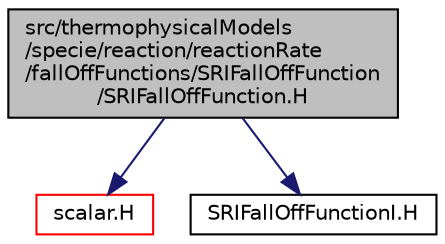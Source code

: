 digraph "src/thermophysicalModels/specie/reaction/reactionRate/fallOffFunctions/SRIFallOffFunction/SRIFallOffFunction.H"
{
  bgcolor="transparent";
  edge [fontname="Helvetica",fontsize="10",labelfontname="Helvetica",labelfontsize="10"];
  node [fontname="Helvetica",fontsize="10",shape=record];
  Node1 [label="src/thermophysicalModels\l/specie/reaction/reactionRate\l/fallOffFunctions/SRIFallOffFunction\l/SRIFallOffFunction.H",height=0.2,width=0.4,color="black", fillcolor="grey75", style="filled", fontcolor="black"];
  Node1 -> Node2 [color="midnightblue",fontsize="10",style="solid",fontname="Helvetica"];
  Node2 [label="scalar.H",height=0.2,width=0.4,color="red",URL="$a09063.html"];
  Node1 -> Node3 [color="midnightblue",fontsize="10",style="solid",fontname="Helvetica"];
  Node3 [label="SRIFallOffFunctionI.H",height=0.2,width=0.4,color="black",URL="$a10524.html"];
}
